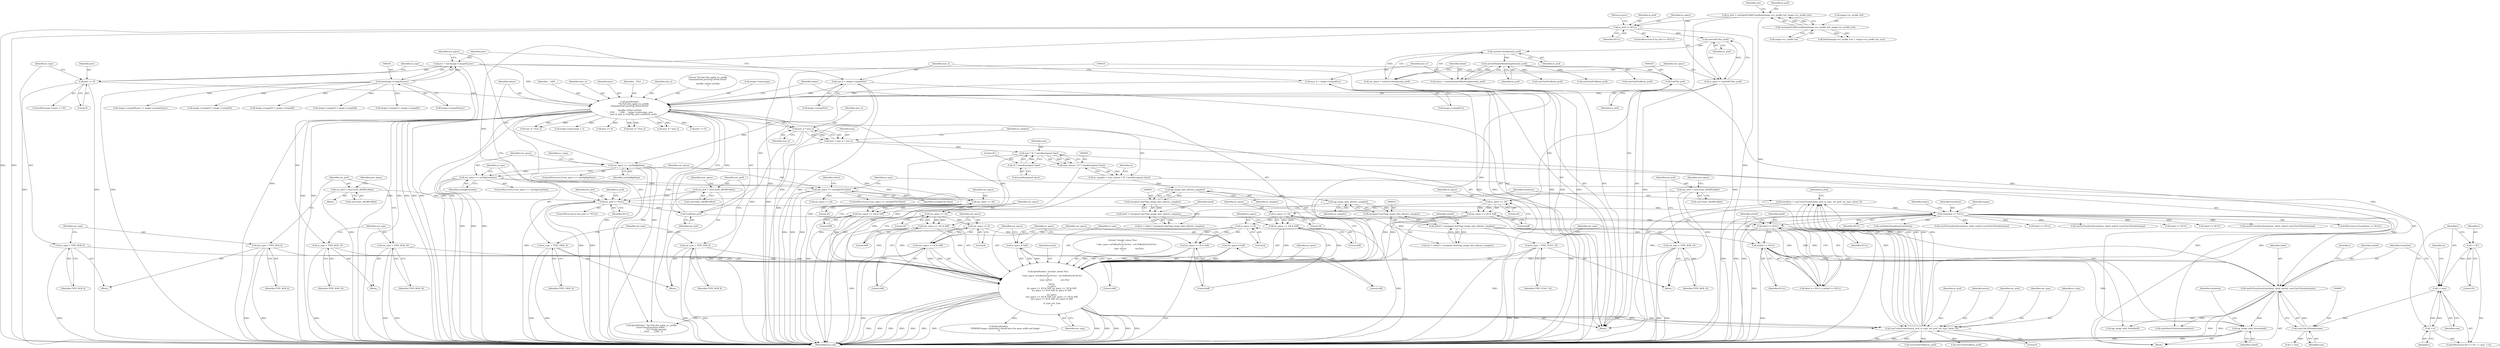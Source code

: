 digraph "0_openjpeg_2e5ab1d9987831c981ff05862e8ccf1381ed58ea@API" {
"1000769" [label="(Call,opj_image_data_free(outbuf))"];
"1000692" [label="(Call,cmsDoTransform(transform, inbuf, outbuf, (cmsUInt32Number)max))"];
"1000492" [label="(Call,transform == NULL)"];
"1000478" [label="(Call,transform = cmsCreateTransform(in_prof, in_type, out_prof, out_type, intent, 0))"];
"1000480" [label="(Call,cmsCreateTransform(in_prof, in_type, out_prof, out_type, intent, 0))"];
"1000428" [label="(Call,(void*)in_prof)"];
"1000178" [label="(Call,cmsGetHeaderRenderingIntent(in_prof))"];
"1000174" [label="(Call,cmsGetColorSpace(in_prof))"];
"1000170" [label="(Call,cmsGetPCS(in_prof))"];
"1000163" [label="(Call,in_prof == NULL)"];
"1000136" [label="(Call,in_prof = cmsOpenProfileFromMem(image->icc_profile_buf, image->icc_profile_len))"];
"1000138" [label="(Call,cmsOpenProfileFromMem(image->icc_profile_buf, image->icc_profile_len))"];
"1000434" [label="(Call,fprintf(stderr, \"\trender_intent (%u)\n\t\"\n            \"color_space: in(%#x)(%c%c%c%c)   out:(%#x)(%c%c%c%c)\n\t\"\n            \"       type: in(%u)              out:(%u)\n\",\n            intent,\n            in_space,\n            (in_space >> 24) & 0xff, (in_space >> 16) & 0xff,\n            (in_space >> 8) & 0xff, in_space & 0xff,\n\n            out_space,\n            (out_space >> 24) & 0xff, (out_space >> 16) & 0xff,\n            (out_space >> 8) & 0xff, out_space & 0xff,\n\n            in_type, out_type\n           ))"];
"1000417" [label="(Call,fprintf(stderr,\n            \"%s:%d:color_apply_icc_profile\n\tchannels(%d) prec(%d) w(%d) h(%d)\"\n            \"\n\tprofile: in(%p) out(%p)\n\", __FILE__, __LINE__, image->numcomps, prec,\n            max_w, max_h, (void*)in_prof, (void*)out_prof))"];
"1000198" [label="(Call,prec = (int)image->comps[0].prec)"];
"1000200" [label="(Call,(int)image->comps[0].prec)"];
"1000320" [label="(Call,prec <= 8)"];
"1000180" [label="(Call,max_w = image->comps[0].w)"];
"1000189" [label="(Call,max_h = image->comps[0].h)"];
"1000431" [label="(Call,(void*)out_prof)"];
"1000410" [label="(Call,out_prof == NULL)"];
"1000338" [label="(Call,out_prof = cmsCreate_sRGBProfile())"];
"1000374" [label="(Call,out_prof = cmsCreate_sRGBProfile())"];
"1000356" [label="(Call,out_prof = cmsCreate_sRGBProfile())"];
"1000176" [label="(Call,intent = cmsGetHeaderRenderingIntent(in_prof))"];
"1000454" [label="(Call,in_space & 0xff)"];
"1000450" [label="(Call,in_space >> 8)"];
"1000445" [label="(Call,in_space >> 16)"];
"1000440" [label="(Call,in_space >> 24)"];
"1000168" [label="(Call,in_space = cmsGetPCS(in_prof))"];
"1000439" [label="(Call,(in_space >> 24) & 0xff)"];
"1000444" [label="(Call,(in_space >> 16) & 0xff)"];
"1000449" [label="(Call,(in_space >> 8) & 0xff)"];
"1000473" [label="(Call,out_space & 0xff)"];
"1000469" [label="(Call,out_space >> 8)"];
"1000464" [label="(Call,out_space >> 16)"];
"1000459" [label="(Call,out_space >> 24)"];
"1000364" [label="(Call,out_space == cmsSigYCbCrData)"];
"1000346" [label="(Call,out_space == cmsSigGrayData)"];
"1000210" [label="(Call,out_space == cmsSigRgbData)"];
"1000172" [label="(Call,out_space = cmsGetColorSpace(in_prof))"];
"1000458" [label="(Call,(out_space >> 24) & 0xff)"];
"1000463" [label="(Call,(out_space >> 16) & 0xff)"];
"1000468" [label="(Call,(out_space >> 8) & 0xff)"];
"1000368" [label="(Call,in_type = TYPE_YCbCr_16)"];
"1000332" [label="(Call,in_type = TYPE_RGB_16)"];
"1000350" [label="(Call,in_type = TYPE_GRAY_8)"];
"1000324" [label="(Call,in_type = TYPE_RGB_8)"];
"1000335" [label="(Call,out_type = TYPE_RGB_16)"];
"1000327" [label="(Call,out_type = TYPE_RGB_8)"];
"1000353" [label="(Call,out_type = TYPE_RGB_8)"];
"1000371" [label="(Call,out_type = TYPE_RGB_16)"];
"1000620" [label="(Call,inbuf == NULL)"];
"1000604" [label="(Call,inbuf = (unsigned char*)opj_image_data_alloc(nr_samples))"];
"1000606" [label="(Call,(unsigned char*)opj_image_data_alloc(nr_samples))"];
"1000608" [label="(Call,opj_image_data_alloc(nr_samples))"];
"1000592" [label="(Call,nr_samples = (size_t)(max * 3U * sizeof(unsigned char)))"];
"1000594" [label="(Call,(size_t)(max * 3U * sizeof(unsigned char)))"];
"1000596" [label="(Call,max * 3U * sizeof(unsigned char))"];
"1000587" [label="(Call,max = max_w * max_h)"];
"1000589" [label="(Call,max_w * max_h)"];
"1000598" [label="(Call,3U * sizeof(unsigned char))"];
"1000612" [label="(Call,outbuf = (unsigned char*)opj_image_data_alloc(nr_samples))"];
"1000614" [label="(Call,(unsigned char*)opj_image_data_alloc(nr_samples))"];
"1000616" [label="(Call,opj_image_data_alloc(nr_samples))"];
"1000623" [label="(Call,outbuf == NULL)"];
"1000696" [label="(Call,(cmsUInt32Number)max)"];
"1000659" [label="(Call,i < max)"];
"1000662" [label="(Call,++i)"];
"1000656" [label="(Call,i = 0U)"];
"1000457" [label="(Identifier,out_space)"];
"1000661" [label="(Identifier,max)"];
"1000142" [label="(Call,image->icc_profile_len)"];
"1000592" [label="(Call,nr_samples = (size_t)(max * 3U * sizeof(unsigned char)))"];
"1000600" [label="(Call,sizeof(unsigned char))"];
"1000333" [label="(Identifier,in_type)"];
"1000730" [label="(Call,i < max)"];
"1000609" [label="(Identifier,nr_samples)"];
"1000316" [label="(Call,cmsCloseProfile(in_prof))"];
"1000217" [label="(Identifier,nr_comp)"];
"1000351" [label="(Identifier,in_type)"];
"1000440" [label="(Call,in_space >> 24)"];
"1000369" [label="(Identifier,in_type)"];
"1000668" [label="(Identifier,in)"];
"1000465" [label="(Identifier,out_space)"];
"1000169" [label="(Identifier,in_space)"];
"1000373" [label="(Identifier,TYPE_RGB_16)"];
"1000320" [label="(Call,prec <= 8)"];
"1000767" [label="(Call,opj_image_data_free(inbuf))"];
"1000345" [label="(ControlStructure,if (out_space == cmsSigGrayData))"];
"1000328" [label="(Identifier,out_type)"];
"1000605" [label="(Identifier,inbuf)"];
"1000593" [label="(Identifier,nr_samples)"];
"1000422" [label="(Call,image->numcomps)"];
"1000461" [label="(Literal,24)"];
"1000346" [label="(Call,out_space == cmsSigGrayData)"];
"1001322" [label="(Call,inbuf == NULL)"];
"1000656" [label="(Call,i = 0U)"];
"1000779" [label="(Call,max_w * max_h)"];
"1000509" [label="(Identifier,image)"];
"1000463" [label="(Call,(out_space >> 16) & 0xff)"];
"1000625" [label="(Identifier,NULL)"];
"1000497" [label="(Identifier,stderr)"];
"1000354" [label="(Identifier,out_type)"];
"1000357" [label="(Identifier,out_prof)"];
"1000663" [label="(Identifier,i)"];
"1000770" [label="(Identifier,outbuf)"];
"1001547" [label="(Identifier,transform)"];
"1000374" [label="(Call,out_prof = cmsCreate_sRGBProfile())"];
"1000410" [label="(Call,out_prof == NULL)"];
"1000276" [label="(Call,image->comps[0].prec != image->comps[i].prec)"];
"1000177" [label="(Identifier,intent)"];
"1000334" [label="(Identifier,TYPE_RGB_16)"];
"1000425" [label="(Identifier,prec)"];
"1000602" [label="(Call,in = inbuf = (unsigned char*)opj_image_data_alloc(nr_samples))"];
"1000478" [label="(Call,transform = cmsCreateTransform(in_prof, in_type, out_prof, out_type, intent, 0))"];
"1000363" [label="(ControlStructure,if (out_space == cmsSigYCbCrData))"];
"1000614" [label="(Call,(unsigned char*)opj_image_data_alloc(nr_samples))"];
"1001560" [label="(MethodReturn,void)"];
"1000329" [label="(Identifier,TYPE_RGB_8)"];
"1000621" [label="(Identifier,inbuf)"];
"1001108" [label="(Call,image->comps[2] = image->comps[0])"];
"1000420" [label="(Identifier,__FILE__)"];
"1000482" [label="(Identifier,in_type)"];
"1000350" [label="(Call,in_type = TYPE_GRAY_8)"];
"1000375" [label="(Identifier,out_prof)"];
"1000613" [label="(Identifier,outbuf)"];
"1000481" [label="(Identifier,in_prof)"];
"1000191" [label="(Call,image->comps[0].h)"];
"1000147" [label="(Identifier,icm)"];
"1000167" [label="(Return,return;)"];
"1000660" [label="(Identifier,i)"];
"1000172" [label="(Call,out_space = cmsGetColorSpace(in_prof))"];
"1000488" [label="(Identifier,in_prof)"];
"1000458" [label="(Call,(out_space >> 24) & 0xff)"];
"1000464" [label="(Call,out_space >> 16)"];
"1000368" [label="(Call,in_type = TYPE_YCbCr_16)"];
"1000371" [label="(Call,out_type = TYPE_RGB_16)"];
"1000447" [label="(Literal,16)"];
"1000336" [label="(Identifier,out_type)"];
"1000579" [label="(Call,prec <= 8)"];
"1000963" [label="(Call,fprintf(stderr,\n                    \"[ERROR] Image components should have the same width and height\n\"))"];
"1000190" [label="(Identifier,max_h)"];
"1000467" [label="(Literal,0xff)"];
"1000624" [label="(Identifier,outbuf)"];
"1000810" [label="(Call,inbuf == NULL)"];
"1000589" [label="(Call,max_w * max_h)"];
"1000321" [label="(Identifier,prec)"];
"1000451" [label="(Identifier,in_space)"];
"1000176" [label="(Call,intent = cmsGetHeaderRenderingIntent(in_prof))"];
"1000182" [label="(Call,image->comps[0].w)"];
"1001456" [label="(Call,cmsDoTransform(transform, inbuf, outbuf, (cmsUInt32Number)max))"];
"1000617" [label="(Identifier,nr_samples)"];
"1000441" [label="(Identifier,in_space)"];
"1000466" [label="(Literal,16)"];
"1000496" [label="(Call,fprintf(stderr, \"%s:%d:color_apply_icc_profile\n\tcmsCreateTransform failed. \"\n                \"ICC Profile ignored.\n\", __FILE__, __LINE__))"];
"1000657" [label="(Identifier,i)"];
"1000599" [label="(Literal,3U)"];
"1000367" [label="(Block,)"];
"1000342" [label="(Identifier,new_space)"];
"1000491" [label="(ControlStructure,if (transform == NULL))"];
"1000211" [label="(Identifier,out_space)"];
"1000139" [label="(Call,image->icc_profile_buf)"];
"1000113" [label="(Block,)"];
"1000612" [label="(Call,outbuf = (unsigned char*)opj_image_data_alloc(nr_samples))"];
"1000171" [label="(Identifier,in_prof)"];
"1001383" [label="(Call,image->comps[1] = image->comps[0])"];
"1000477" [label="(Identifier,out_type)"];
"1000493" [label="(Identifier,transform)"];
"1000433" [label="(Identifier,out_prof)"];
"1000323" [label="(Block,)"];
"1000366" [label="(Identifier,cmsSigYCbCrData)"];
"1000622" [label="(Identifier,NULL)"];
"1000476" [label="(Identifier,in_type)"];
"1000353" [label="(Call,out_type = TYPE_RGB_8)"];
"1000162" [label="(ControlStructure,if (in_prof == NULL))"];
"1000437" [label="(Identifier,intent)"];
"1000200" [label="(Call,(int)image->comps[0].prec)"];
"1000655" [label="(ControlStructure,for (i = 0U; i < max; ++i))"];
"1000658" [label="(Literal,0U)"];
"1000444" [label="(Call,(in_space >> 16) & 0xff)"];
"1000590" [label="(Identifier,max_w)"];
"1000383" [label="(Identifier,stderr)"];
"1000348" [label="(Identifier,cmsSigGrayData)"];
"1000358" [label="(Call,cmsCreate_sRGBProfile())"];
"1001394" [label="(Call,image->comps[2] = image->comps[0])"];
"1000337" [label="(Identifier,TYPE_RGB_16)"];
"1000494" [label="(Identifier,NULL)"];
"1000462" [label="(Literal,0xff)"];
"1000700" [label="(Identifier,r)"];
"1000326" [label="(Identifier,TYPE_RGB_8)"];
"1000164" [label="(Identifier,in_prof)"];
"1000352" [label="(Identifier,TYPE_GRAY_8)"];
"1000619" [label="(Call,inbuf == NULL || outbuf == NULL)"];
"1000165" [label="(Identifier,NULL)"];
"1000696" [label="(Call,(cmsUInt32Number)max)"];
"1000597" [label="(Identifier,max)"];
"1000199" [label="(Identifier,prec)"];
"1000606" [label="(Call,(unsigned char*)opj_image_data_alloc(nr_samples))"];
"1000370" [label="(Identifier,TYPE_YCbCr_16)"];
"1000456" [label="(Literal,0xff)"];
"1000431" [label="(Call,(void*)out_prof)"];
"1000983" [label="(Call,max_w * max_h)"];
"1000692" [label="(Call,cmsDoTransform(transform, inbuf, outbuf, (cmsUInt32Number)max))"];
"1000695" [label="(Identifier,outbuf)"];
"1000376" [label="(Call,cmsCreate_sRGBProfile())"];
"1000474" [label="(Identifier,out_space)"];
"1000662" [label="(Call,++i)"];
"1000417" [label="(Call,fprintf(stderr,\n            \"%s:%d:color_apply_icc_profile\n\tchannels(%d) prec(%d) w(%d) h(%d)\"\n            \"\n\tprofile: in(%p) out(%p)\n\", __FILE__, __LINE__, image->numcomps, prec,\n            max_w, max_h, (void*)in_prof, (void*)out_prof))"];
"1000430" [label="(Identifier,in_prof)"];
"1000694" [label="(Identifier,inbuf)"];
"1000415" [label="(Identifier,in_prof)"];
"1000659" [label="(Call,i < max)"];
"1000339" [label="(Identifier,out_prof)"];
"1000168" [label="(Call,in_space = cmsGetPCS(in_prof))"];
"1000693" [label="(Identifier,transform)"];
"1000479" [label="(Identifier,transform)"];
"1000372" [label="(Identifier,out_type)"];
"1000616" [label="(Call,opj_image_data_alloc(nr_samples))"];
"1000414" [label="(Call,cmsCloseProfile(in_prof))"];
"1000443" [label="(Literal,0xff)"];
"1000966" [label="(Call,cmsDeleteTransform(transform))"];
"1000486" [label="(Literal,0)"];
"1000446" [label="(Identifier,in_space)"];
"1000325" [label="(Identifier,in_type)"];
"1000485" [label="(Identifier,intent)"];
"1000610" [label="(Call,out = outbuf = (unsigned char*)opj_image_data_alloc(nr_samples))"];
"1000327" [label="(Call,out_type = TYPE_RGB_8)"];
"1000322" [label="(Literal,8)"];
"1000604" [label="(Call,inbuf = (unsigned char*)opj_image_data_alloc(nr_samples))"];
"1000170" [label="(Call,cmsGetPCS(in_prof))"];
"1001546" [label="(Call,cmsDeleteTransform(transform))"];
"1000389" [label="(Call,out_space >> 24)"];
"1000427" [label="(Identifier,max_h)"];
"1000471" [label="(Literal,8)"];
"1000209" [label="(ControlStructure,if (out_space == cmsSigRgbData))"];
"1001170" [label="(Call,cmsDoTransform(transform, inbuf, outbuf, (cmsUInt32Number)max))"];
"1000454" [label="(Call,in_space & 0xff)"];
"1000411" [label="(Identifier,out_prof)"];
"1000180" [label="(Call,max_w = image->comps[0].w)"];
"1000620" [label="(Call,inbuf == NULL)"];
"1000181" [label="(Identifier,max_w)"];
"1000335" [label="(Call,out_type = TYPE_RGB_16)"];
"1000439" [label="(Call,(in_space >> 24) & 0xff)"];
"1000449" [label="(Call,(in_space >> 8) & 0xff)"];
"1000470" [label="(Identifier,out_space)"];
"1000137" [label="(Identifier,in_prof)"];
"1000436" [label="(Literal,\"\trender_intent (%u)\n\t\"\n            \"color_space: in(%#x)(%c%c%c%c)   out:(%#x)(%c%c%c%c)\n\t\"\n            \"       type: in(%u)              out:(%u)\n\")"];
"1000356" [label="(Call,out_prof = cmsCreate_sRGBProfile())"];
"1000173" [label="(Identifier,out_space)"];
"1000412" [label="(Identifier,NULL)"];
"1000455" [label="(Identifier,in_space)"];
"1000507" [label="(Call,image->numcomps > 2)"];
"1000319" [label="(ControlStructure,if (prec <= 8))"];
"1000198" [label="(Call,prec = (int)image->comps[0].prec)"];
"1000445" [label="(Call,in_space >> 16)"];
"1000338" [label="(Call,out_prof = cmsCreate_sRGBProfile())"];
"1000623" [label="(Call,outbuf == NULL)"];
"1000349" [label="(Block,)"];
"1000347" [label="(Identifier,out_space)"];
"1000468" [label="(Call,(out_space >> 8) & 0xff)"];
"1000469" [label="(Call,out_space >> 8)"];
"1000210" [label="(Call,out_space == cmsSigRgbData)"];
"1001036" [label="(Call,inbuf == NULL)"];
"1000421" [label="(Identifier,__LINE__)"];
"1000331" [label="(Block,)"];
"1000972" [label="(Call,prec <= 8)"];
"1000769" [label="(Call,opj_image_data_free(outbuf))"];
"1000434" [label="(Call,fprintf(stderr, \"\trender_intent (%u)\n\t\"\n            \"color_space: in(%#x)(%c%c%c%c)   out:(%#x)(%c%c%c%c)\n\t\"\n            \"       type: in(%u)              out:(%u)\n\",\n            intent,\n            in_space,\n            (in_space >> 24) & 0xff, (in_space >> 16) & 0xff,\n            (in_space >> 8) & 0xff, in_space & 0xff,\n\n            out_space,\n            (out_space >> 24) & 0xff, (out_space >> 16) & 0xff,\n            (out_space >> 8) & 0xff, out_space & 0xff,\n\n            in_type, out_type\n           ))"];
"1000598" [label="(Call,3U * sizeof(unsigned char))"];
"1000459" [label="(Call,out_space >> 24)"];
"1000189" [label="(Call,max_h = image->comps[0].h)"];
"1000448" [label="(Literal,0xff)"];
"1000138" [label="(Call,cmsOpenProfileFromMem(image->icc_profile_buf, image->icc_profile_len))"];
"1000438" [label="(Identifier,in_space)"];
"1000587" [label="(Call,max = max_w * max_h)"];
"1000698" [label="(Identifier,max)"];
"1000450" [label="(Call,in_space >> 8)"];
"1000175" [label="(Identifier,in_prof)"];
"1000340" [label="(Call,cmsCreate_sRGBProfile())"];
"1000163" [label="(Call,in_prof == NULL)"];
"1000603" [label="(Identifier,in)"];
"1000489" [label="(Call,cmsCloseProfile(out_prof))"];
"1000365" [label="(Identifier,out_space)"];
"1000426" [label="(Identifier,max_w)"];
"1000179" [label="(Identifier,in_prof)"];
"1000475" [label="(Literal,0xff)"];
"1001097" [label="(Call,image->comps[1] = image->comps[0])"];
"1000409" [label="(ControlStructure,if (out_prof == NULL))"];
"1000364" [label="(Call,out_space == cmsSigYCbCrData)"];
"1000174" [label="(Call,cmsGetColorSpace(in_prof))"];
"1000588" [label="(Identifier,max)"];
"1000483" [label="(Identifier,out_prof)"];
"1000360" [label="(Identifier,new_space)"];
"1000472" [label="(Literal,0xff)"];
"1000453" [label="(Literal,0xff)"];
"1000419" [label="(Literal,\"%s:%d:color_apply_icc_profile\n\tchannels(%d) prec(%d) w(%d) h(%d)\"\n            \"\n\tprofile: in(%p) out(%p)\n\")"];
"1000202" [label="(Call,image->comps[0].prec)"];
"1000355" [label="(Identifier,TYPE_RGB_8)"];
"1000406" [label="(Call,cmsCloseProfile(in_prof))"];
"1000178" [label="(Call,cmsGetHeaderRenderingIntent(in_prof))"];
"1000452" [label="(Literal,8)"];
"1000213" [label="(Block,)"];
"1000378" [label="(Identifier,new_space)"];
"1000882" [label="(Call,cmsDoTransform(transform, inbuf, outbuf, (cmsUInt32Number)max))"];
"1000324" [label="(Call,in_type = TYPE_RGB_8)"];
"1000151" [label="(Call,fwrite(image->icc_profile_buf, 1, image->icc_profile_len, icm))"];
"1000435" [label="(Identifier,stderr)"];
"1000473" [label="(Call,out_space & 0xff)"];
"1000594" [label="(Call,(size_t)(max * 3U * sizeof(unsigned char)))"];
"1000442" [label="(Literal,24)"];
"1000591" [label="(Identifier,max_h)"];
"1000596" [label="(Call,max * 3U * sizeof(unsigned char))"];
"1000608" [label="(Call,opj_image_data_alloc(nr_samples))"];
"1000428" [label="(Call,(void*)in_prof)"];
"1000212" [label="(Identifier,cmsSigRgbData)"];
"1000487" [label="(Call,cmsCloseProfile(in_prof))"];
"1000460" [label="(Identifier,out_space)"];
"1000332" [label="(Call,in_type = TYPE_RGB_16)"];
"1000492" [label="(Call,transform == NULL)"];
"1000480" [label="(Call,cmsCreateTransform(in_prof, in_type, out_prof, out_type, intent, 0))"];
"1000484" [label="(Identifier,out_type)"];
"1000136" [label="(Call,in_prof = cmsOpenProfileFromMem(image->icc_profile_buf, image->icc_profile_len))"];
"1001269" [label="(Call,max_w * max_h)"];
"1000418" [label="(Identifier,stderr)"];
"1000582" [label="(Block,)"];
"1000769" -> "1000582"  [label="AST: "];
"1000769" -> "1000770"  [label="CFG: "];
"1000770" -> "1000769"  [label="AST: "];
"1001547" -> "1000769"  [label="CFG: "];
"1000769" -> "1001560"  [label="DDG: "];
"1000769" -> "1001560"  [label="DDG: "];
"1000692" -> "1000769"  [label="DDG: "];
"1000612" -> "1000769"  [label="DDG: "];
"1000623" -> "1000769"  [label="DDG: "];
"1000692" -> "1000582"  [label="AST: "];
"1000692" -> "1000696"  [label="CFG: "];
"1000693" -> "1000692"  [label="AST: "];
"1000694" -> "1000692"  [label="AST: "];
"1000695" -> "1000692"  [label="AST: "];
"1000696" -> "1000692"  [label="AST: "];
"1000700" -> "1000692"  [label="CFG: "];
"1000692" -> "1001560"  [label="DDG: "];
"1000692" -> "1001560"  [label="DDG: "];
"1000492" -> "1000692"  [label="DDG: "];
"1000620" -> "1000692"  [label="DDG: "];
"1000612" -> "1000692"  [label="DDG: "];
"1000623" -> "1000692"  [label="DDG: "];
"1000696" -> "1000692"  [label="DDG: "];
"1000692" -> "1000767"  [label="DDG: "];
"1000692" -> "1001546"  [label="DDG: "];
"1000492" -> "1000491"  [label="AST: "];
"1000492" -> "1000494"  [label="CFG: "];
"1000493" -> "1000492"  [label="AST: "];
"1000494" -> "1000492"  [label="AST: "];
"1000497" -> "1000492"  [label="CFG: "];
"1000509" -> "1000492"  [label="CFG: "];
"1000492" -> "1001560"  [label="DDG: "];
"1000492" -> "1001560"  [label="DDG: "];
"1000492" -> "1001560"  [label="DDG: "];
"1000478" -> "1000492"  [label="DDG: "];
"1000410" -> "1000492"  [label="DDG: "];
"1000492" -> "1000620"  [label="DDG: "];
"1000492" -> "1000810"  [label="DDG: "];
"1000492" -> "1000882"  [label="DDG: "];
"1000492" -> "1000966"  [label="DDG: "];
"1000492" -> "1001036"  [label="DDG: "];
"1000492" -> "1001170"  [label="DDG: "];
"1000492" -> "1001322"  [label="DDG: "];
"1000492" -> "1001456"  [label="DDG: "];
"1000492" -> "1001546"  [label="DDG: "];
"1000478" -> "1000113"  [label="AST: "];
"1000478" -> "1000480"  [label="CFG: "];
"1000479" -> "1000478"  [label="AST: "];
"1000480" -> "1000478"  [label="AST: "];
"1000488" -> "1000478"  [label="CFG: "];
"1000478" -> "1001560"  [label="DDG: "];
"1000480" -> "1000478"  [label="DDG: "];
"1000480" -> "1000478"  [label="DDG: "];
"1000480" -> "1000478"  [label="DDG: "];
"1000480" -> "1000478"  [label="DDG: "];
"1000480" -> "1000478"  [label="DDG: "];
"1000480" -> "1000478"  [label="DDG: "];
"1000480" -> "1000486"  [label="CFG: "];
"1000481" -> "1000480"  [label="AST: "];
"1000482" -> "1000480"  [label="AST: "];
"1000483" -> "1000480"  [label="AST: "];
"1000484" -> "1000480"  [label="AST: "];
"1000485" -> "1000480"  [label="AST: "];
"1000486" -> "1000480"  [label="AST: "];
"1000480" -> "1001560"  [label="DDG: "];
"1000480" -> "1001560"  [label="DDG: "];
"1000480" -> "1001560"  [label="DDG: "];
"1000428" -> "1000480"  [label="DDG: "];
"1000434" -> "1000480"  [label="DDG: "];
"1000434" -> "1000480"  [label="DDG: "];
"1000434" -> "1000480"  [label="DDG: "];
"1000431" -> "1000480"  [label="DDG: "];
"1000480" -> "1000487"  [label="DDG: "];
"1000480" -> "1000489"  [label="DDG: "];
"1000428" -> "1000417"  [label="AST: "];
"1000428" -> "1000430"  [label="CFG: "];
"1000429" -> "1000428"  [label="AST: "];
"1000430" -> "1000428"  [label="AST: "];
"1000432" -> "1000428"  [label="CFG: "];
"1000428" -> "1000417"  [label="DDG: "];
"1000178" -> "1000428"  [label="DDG: "];
"1000178" -> "1000176"  [label="AST: "];
"1000178" -> "1000179"  [label="CFG: "];
"1000179" -> "1000178"  [label="AST: "];
"1000176" -> "1000178"  [label="CFG: "];
"1000178" -> "1000176"  [label="DDG: "];
"1000174" -> "1000178"  [label="DDG: "];
"1000178" -> "1000316"  [label="DDG: "];
"1000178" -> "1000406"  [label="DDG: "];
"1000178" -> "1000414"  [label="DDG: "];
"1000174" -> "1000172"  [label="AST: "];
"1000174" -> "1000175"  [label="CFG: "];
"1000175" -> "1000174"  [label="AST: "];
"1000172" -> "1000174"  [label="CFG: "];
"1000174" -> "1000172"  [label="DDG: "];
"1000170" -> "1000174"  [label="DDG: "];
"1000170" -> "1000168"  [label="AST: "];
"1000170" -> "1000171"  [label="CFG: "];
"1000171" -> "1000170"  [label="AST: "];
"1000168" -> "1000170"  [label="CFG: "];
"1000170" -> "1000168"  [label="DDG: "];
"1000163" -> "1000170"  [label="DDG: "];
"1000163" -> "1000162"  [label="AST: "];
"1000163" -> "1000165"  [label="CFG: "];
"1000164" -> "1000163"  [label="AST: "];
"1000165" -> "1000163"  [label="AST: "];
"1000167" -> "1000163"  [label="CFG: "];
"1000169" -> "1000163"  [label="CFG: "];
"1000163" -> "1001560"  [label="DDG: "];
"1000163" -> "1001560"  [label="DDG: "];
"1000163" -> "1001560"  [label="DDG: "];
"1000136" -> "1000163"  [label="DDG: "];
"1000163" -> "1000410"  [label="DDG: "];
"1000136" -> "1000113"  [label="AST: "];
"1000136" -> "1000138"  [label="CFG: "];
"1000137" -> "1000136"  [label="AST: "];
"1000138" -> "1000136"  [label="AST: "];
"1000147" -> "1000136"  [label="CFG: "];
"1000136" -> "1001560"  [label="DDG: "];
"1000138" -> "1000136"  [label="DDG: "];
"1000138" -> "1000136"  [label="DDG: "];
"1000138" -> "1000142"  [label="CFG: "];
"1000139" -> "1000138"  [label="AST: "];
"1000142" -> "1000138"  [label="AST: "];
"1000138" -> "1000151"  [label="DDG: "];
"1000138" -> "1000151"  [label="DDG: "];
"1000434" -> "1000113"  [label="AST: "];
"1000434" -> "1000477"  [label="CFG: "];
"1000435" -> "1000434"  [label="AST: "];
"1000436" -> "1000434"  [label="AST: "];
"1000437" -> "1000434"  [label="AST: "];
"1000438" -> "1000434"  [label="AST: "];
"1000439" -> "1000434"  [label="AST: "];
"1000444" -> "1000434"  [label="AST: "];
"1000449" -> "1000434"  [label="AST: "];
"1000454" -> "1000434"  [label="AST: "];
"1000457" -> "1000434"  [label="AST: "];
"1000458" -> "1000434"  [label="AST: "];
"1000463" -> "1000434"  [label="AST: "];
"1000468" -> "1000434"  [label="AST: "];
"1000473" -> "1000434"  [label="AST: "];
"1000476" -> "1000434"  [label="AST: "];
"1000477" -> "1000434"  [label="AST: "];
"1000479" -> "1000434"  [label="CFG: "];
"1000434" -> "1001560"  [label="DDG: "];
"1000434" -> "1001560"  [label="DDG: "];
"1000434" -> "1001560"  [label="DDG: "];
"1000434" -> "1001560"  [label="DDG: "];
"1000434" -> "1001560"  [label="DDG: "];
"1000434" -> "1001560"  [label="DDG: "];
"1000434" -> "1001560"  [label="DDG: "];
"1000434" -> "1001560"  [label="DDG: "];
"1000434" -> "1001560"  [label="DDG: "];
"1000434" -> "1001560"  [label="DDG: "];
"1000434" -> "1001560"  [label="DDG: "];
"1000434" -> "1001560"  [label="DDG: "];
"1000417" -> "1000434"  [label="DDG: "];
"1000176" -> "1000434"  [label="DDG: "];
"1000454" -> "1000434"  [label="DDG: "];
"1000454" -> "1000434"  [label="DDG: "];
"1000439" -> "1000434"  [label="DDG: "];
"1000439" -> "1000434"  [label="DDG: "];
"1000444" -> "1000434"  [label="DDG: "];
"1000444" -> "1000434"  [label="DDG: "];
"1000449" -> "1000434"  [label="DDG: "];
"1000449" -> "1000434"  [label="DDG: "];
"1000473" -> "1000434"  [label="DDG: "];
"1000473" -> "1000434"  [label="DDG: "];
"1000458" -> "1000434"  [label="DDG: "];
"1000458" -> "1000434"  [label="DDG: "];
"1000463" -> "1000434"  [label="DDG: "];
"1000463" -> "1000434"  [label="DDG: "];
"1000468" -> "1000434"  [label="DDG: "];
"1000468" -> "1000434"  [label="DDG: "];
"1000368" -> "1000434"  [label="DDG: "];
"1000332" -> "1000434"  [label="DDG: "];
"1000350" -> "1000434"  [label="DDG: "];
"1000324" -> "1000434"  [label="DDG: "];
"1000335" -> "1000434"  [label="DDG: "];
"1000327" -> "1000434"  [label="DDG: "];
"1000353" -> "1000434"  [label="DDG: "];
"1000371" -> "1000434"  [label="DDG: "];
"1000434" -> "1000496"  [label="DDG: "];
"1000434" -> "1000963"  [label="DDG: "];
"1000417" -> "1000113"  [label="AST: "];
"1000417" -> "1000431"  [label="CFG: "];
"1000418" -> "1000417"  [label="AST: "];
"1000419" -> "1000417"  [label="AST: "];
"1000420" -> "1000417"  [label="AST: "];
"1000421" -> "1000417"  [label="AST: "];
"1000422" -> "1000417"  [label="AST: "];
"1000425" -> "1000417"  [label="AST: "];
"1000426" -> "1000417"  [label="AST: "];
"1000427" -> "1000417"  [label="AST: "];
"1000431" -> "1000417"  [label="AST: "];
"1000435" -> "1000417"  [label="CFG: "];
"1000417" -> "1001560"  [label="DDG: "];
"1000417" -> "1001560"  [label="DDG: "];
"1000417" -> "1001560"  [label="DDG: "];
"1000417" -> "1001560"  [label="DDG: "];
"1000417" -> "1001560"  [label="DDG: "];
"1000417" -> "1001560"  [label="DDG: "];
"1000417" -> "1001560"  [label="DDG: "];
"1000417" -> "1001560"  [label="DDG: "];
"1000417" -> "1001560"  [label="DDG: "];
"1000198" -> "1000417"  [label="DDG: "];
"1000320" -> "1000417"  [label="DDG: "];
"1000180" -> "1000417"  [label="DDG: "];
"1000189" -> "1000417"  [label="DDG: "];
"1000431" -> "1000417"  [label="DDG: "];
"1000417" -> "1000496"  [label="DDG: "];
"1000417" -> "1000496"  [label="DDG: "];
"1000417" -> "1000507"  [label="DDG: "];
"1000417" -> "1000579"  [label="DDG: "];
"1000417" -> "1000589"  [label="DDG: "];
"1000417" -> "1000589"  [label="DDG: "];
"1000417" -> "1000779"  [label="DDG: "];
"1000417" -> "1000779"  [label="DDG: "];
"1000417" -> "1000972"  [label="DDG: "];
"1000417" -> "1000983"  [label="DDG: "];
"1000417" -> "1000983"  [label="DDG: "];
"1000417" -> "1001269"  [label="DDG: "];
"1000417" -> "1001269"  [label="DDG: "];
"1000198" -> "1000113"  [label="AST: "];
"1000198" -> "1000200"  [label="CFG: "];
"1000199" -> "1000198"  [label="AST: "];
"1000200" -> "1000198"  [label="AST: "];
"1000211" -> "1000198"  [label="CFG: "];
"1000198" -> "1001560"  [label="DDG: "];
"1000198" -> "1001560"  [label="DDG: "];
"1000200" -> "1000198"  [label="DDG: "];
"1000198" -> "1000320"  [label="DDG: "];
"1000200" -> "1000202"  [label="CFG: "];
"1000201" -> "1000200"  [label="AST: "];
"1000202" -> "1000200"  [label="AST: "];
"1000200" -> "1001560"  [label="DDG: "];
"1000200" -> "1000276"  [label="DDG: "];
"1000200" -> "1001097"  [label="DDG: "];
"1000200" -> "1001108"  [label="DDG: "];
"1000200" -> "1001383"  [label="DDG: "];
"1000200" -> "1001394"  [label="DDG: "];
"1000320" -> "1000319"  [label="AST: "];
"1000320" -> "1000322"  [label="CFG: "];
"1000321" -> "1000320"  [label="AST: "];
"1000322" -> "1000320"  [label="AST: "];
"1000325" -> "1000320"  [label="CFG: "];
"1000333" -> "1000320"  [label="CFG: "];
"1000320" -> "1001560"  [label="DDG: "];
"1000320" -> "1001560"  [label="DDG: "];
"1000180" -> "1000113"  [label="AST: "];
"1000180" -> "1000182"  [label="CFG: "];
"1000181" -> "1000180"  [label="AST: "];
"1000182" -> "1000180"  [label="AST: "];
"1000190" -> "1000180"  [label="CFG: "];
"1000180" -> "1001560"  [label="DDG: "];
"1000180" -> "1001560"  [label="DDG: "];
"1000189" -> "1000113"  [label="AST: "];
"1000189" -> "1000191"  [label="CFG: "];
"1000190" -> "1000189"  [label="AST: "];
"1000191" -> "1000189"  [label="AST: "];
"1000199" -> "1000189"  [label="CFG: "];
"1000189" -> "1001560"  [label="DDG: "];
"1000189" -> "1001560"  [label="DDG: "];
"1000431" -> "1000433"  [label="CFG: "];
"1000432" -> "1000431"  [label="AST: "];
"1000433" -> "1000431"  [label="AST: "];
"1000410" -> "1000431"  [label="DDG: "];
"1000410" -> "1000409"  [label="AST: "];
"1000410" -> "1000412"  [label="CFG: "];
"1000411" -> "1000410"  [label="AST: "];
"1000412" -> "1000410"  [label="AST: "];
"1000415" -> "1000410"  [label="CFG: "];
"1000418" -> "1000410"  [label="CFG: "];
"1000410" -> "1001560"  [label="DDG: "];
"1000410" -> "1001560"  [label="DDG: "];
"1000410" -> "1001560"  [label="DDG: "];
"1000338" -> "1000410"  [label="DDG: "];
"1000374" -> "1000410"  [label="DDG: "];
"1000356" -> "1000410"  [label="DDG: "];
"1000338" -> "1000213"  [label="AST: "];
"1000338" -> "1000340"  [label="CFG: "];
"1000339" -> "1000338"  [label="AST: "];
"1000340" -> "1000338"  [label="AST: "];
"1000342" -> "1000338"  [label="CFG: "];
"1000338" -> "1001560"  [label="DDG: "];
"1000374" -> "1000367"  [label="AST: "];
"1000374" -> "1000376"  [label="CFG: "];
"1000375" -> "1000374"  [label="AST: "];
"1000376" -> "1000374"  [label="AST: "];
"1000378" -> "1000374"  [label="CFG: "];
"1000374" -> "1001560"  [label="DDG: "];
"1000356" -> "1000349"  [label="AST: "];
"1000356" -> "1000358"  [label="CFG: "];
"1000357" -> "1000356"  [label="AST: "];
"1000358" -> "1000356"  [label="AST: "];
"1000360" -> "1000356"  [label="CFG: "];
"1000356" -> "1001560"  [label="DDG: "];
"1000176" -> "1000113"  [label="AST: "];
"1000177" -> "1000176"  [label="AST: "];
"1000181" -> "1000176"  [label="CFG: "];
"1000176" -> "1001560"  [label="DDG: "];
"1000176" -> "1001560"  [label="DDG: "];
"1000454" -> "1000456"  [label="CFG: "];
"1000455" -> "1000454"  [label="AST: "];
"1000456" -> "1000454"  [label="AST: "];
"1000457" -> "1000454"  [label="CFG: "];
"1000450" -> "1000454"  [label="DDG: "];
"1000450" -> "1000449"  [label="AST: "];
"1000450" -> "1000452"  [label="CFG: "];
"1000451" -> "1000450"  [label="AST: "];
"1000452" -> "1000450"  [label="AST: "];
"1000453" -> "1000450"  [label="CFG: "];
"1000450" -> "1000449"  [label="DDG: "];
"1000450" -> "1000449"  [label="DDG: "];
"1000445" -> "1000450"  [label="DDG: "];
"1000445" -> "1000444"  [label="AST: "];
"1000445" -> "1000447"  [label="CFG: "];
"1000446" -> "1000445"  [label="AST: "];
"1000447" -> "1000445"  [label="AST: "];
"1000448" -> "1000445"  [label="CFG: "];
"1000445" -> "1000444"  [label="DDG: "];
"1000445" -> "1000444"  [label="DDG: "];
"1000440" -> "1000445"  [label="DDG: "];
"1000440" -> "1000439"  [label="AST: "];
"1000440" -> "1000442"  [label="CFG: "];
"1000441" -> "1000440"  [label="AST: "];
"1000442" -> "1000440"  [label="AST: "];
"1000443" -> "1000440"  [label="CFG: "];
"1000440" -> "1000439"  [label="DDG: "];
"1000440" -> "1000439"  [label="DDG: "];
"1000168" -> "1000440"  [label="DDG: "];
"1000168" -> "1000113"  [label="AST: "];
"1000169" -> "1000168"  [label="AST: "];
"1000173" -> "1000168"  [label="CFG: "];
"1000168" -> "1001560"  [label="DDG: "];
"1000168" -> "1001560"  [label="DDG: "];
"1000439" -> "1000443"  [label="CFG: "];
"1000443" -> "1000439"  [label="AST: "];
"1000446" -> "1000439"  [label="CFG: "];
"1000439" -> "1001560"  [label="DDG: "];
"1000444" -> "1000448"  [label="CFG: "];
"1000448" -> "1000444"  [label="AST: "];
"1000451" -> "1000444"  [label="CFG: "];
"1000444" -> "1001560"  [label="DDG: "];
"1000449" -> "1000453"  [label="CFG: "];
"1000453" -> "1000449"  [label="AST: "];
"1000455" -> "1000449"  [label="CFG: "];
"1000449" -> "1001560"  [label="DDG: "];
"1000473" -> "1000475"  [label="CFG: "];
"1000474" -> "1000473"  [label="AST: "];
"1000475" -> "1000473"  [label="AST: "];
"1000476" -> "1000473"  [label="CFG: "];
"1000469" -> "1000473"  [label="DDG: "];
"1000469" -> "1000468"  [label="AST: "];
"1000469" -> "1000471"  [label="CFG: "];
"1000470" -> "1000469"  [label="AST: "];
"1000471" -> "1000469"  [label="AST: "];
"1000472" -> "1000469"  [label="CFG: "];
"1000469" -> "1000468"  [label="DDG: "];
"1000469" -> "1000468"  [label="DDG: "];
"1000464" -> "1000469"  [label="DDG: "];
"1000464" -> "1000463"  [label="AST: "];
"1000464" -> "1000466"  [label="CFG: "];
"1000465" -> "1000464"  [label="AST: "];
"1000466" -> "1000464"  [label="AST: "];
"1000467" -> "1000464"  [label="CFG: "];
"1000464" -> "1000463"  [label="DDG: "];
"1000464" -> "1000463"  [label="DDG: "];
"1000459" -> "1000464"  [label="DDG: "];
"1000459" -> "1000458"  [label="AST: "];
"1000459" -> "1000461"  [label="CFG: "];
"1000460" -> "1000459"  [label="AST: "];
"1000461" -> "1000459"  [label="AST: "];
"1000462" -> "1000459"  [label="CFG: "];
"1000459" -> "1000458"  [label="DDG: "];
"1000459" -> "1000458"  [label="DDG: "];
"1000364" -> "1000459"  [label="DDG: "];
"1000346" -> "1000459"  [label="DDG: "];
"1000210" -> "1000459"  [label="DDG: "];
"1000364" -> "1000363"  [label="AST: "];
"1000364" -> "1000366"  [label="CFG: "];
"1000365" -> "1000364"  [label="AST: "];
"1000366" -> "1000364"  [label="AST: "];
"1000369" -> "1000364"  [label="CFG: "];
"1000383" -> "1000364"  [label="CFG: "];
"1000364" -> "1001560"  [label="DDG: "];
"1000364" -> "1001560"  [label="DDG: "];
"1000364" -> "1001560"  [label="DDG: "];
"1000346" -> "1000364"  [label="DDG: "];
"1000364" -> "1000389"  [label="DDG: "];
"1000346" -> "1000345"  [label="AST: "];
"1000346" -> "1000348"  [label="CFG: "];
"1000347" -> "1000346"  [label="AST: "];
"1000348" -> "1000346"  [label="AST: "];
"1000351" -> "1000346"  [label="CFG: "];
"1000365" -> "1000346"  [label="CFG: "];
"1000346" -> "1001560"  [label="DDG: "];
"1000346" -> "1001560"  [label="DDG: "];
"1000346" -> "1001560"  [label="DDG: "];
"1000210" -> "1000346"  [label="DDG: "];
"1000210" -> "1000209"  [label="AST: "];
"1000210" -> "1000212"  [label="CFG: "];
"1000211" -> "1000210"  [label="AST: "];
"1000212" -> "1000210"  [label="AST: "];
"1000217" -> "1000210"  [label="CFG: "];
"1000347" -> "1000210"  [label="CFG: "];
"1000210" -> "1001560"  [label="DDG: "];
"1000210" -> "1001560"  [label="DDG: "];
"1000210" -> "1001560"  [label="DDG: "];
"1000172" -> "1000210"  [label="DDG: "];
"1000172" -> "1000113"  [label="AST: "];
"1000173" -> "1000172"  [label="AST: "];
"1000177" -> "1000172"  [label="CFG: "];
"1000172" -> "1001560"  [label="DDG: "];
"1000458" -> "1000462"  [label="CFG: "];
"1000462" -> "1000458"  [label="AST: "];
"1000465" -> "1000458"  [label="CFG: "];
"1000458" -> "1001560"  [label="DDG: "];
"1000463" -> "1000467"  [label="CFG: "];
"1000467" -> "1000463"  [label="AST: "];
"1000470" -> "1000463"  [label="CFG: "];
"1000463" -> "1001560"  [label="DDG: "];
"1000468" -> "1000472"  [label="CFG: "];
"1000472" -> "1000468"  [label="AST: "];
"1000474" -> "1000468"  [label="CFG: "];
"1000468" -> "1001560"  [label="DDG: "];
"1000368" -> "1000367"  [label="AST: "];
"1000368" -> "1000370"  [label="CFG: "];
"1000369" -> "1000368"  [label="AST: "];
"1000370" -> "1000368"  [label="AST: "];
"1000372" -> "1000368"  [label="CFG: "];
"1000368" -> "1001560"  [label="DDG: "];
"1000368" -> "1001560"  [label="DDG: "];
"1000332" -> "1000331"  [label="AST: "];
"1000332" -> "1000334"  [label="CFG: "];
"1000333" -> "1000332"  [label="AST: "];
"1000334" -> "1000332"  [label="AST: "];
"1000336" -> "1000332"  [label="CFG: "];
"1000332" -> "1001560"  [label="DDG: "];
"1000350" -> "1000349"  [label="AST: "];
"1000350" -> "1000352"  [label="CFG: "];
"1000351" -> "1000350"  [label="AST: "];
"1000352" -> "1000350"  [label="AST: "];
"1000354" -> "1000350"  [label="CFG: "];
"1000350" -> "1001560"  [label="DDG: "];
"1000350" -> "1001560"  [label="DDG: "];
"1000324" -> "1000323"  [label="AST: "];
"1000324" -> "1000326"  [label="CFG: "];
"1000325" -> "1000324"  [label="AST: "];
"1000326" -> "1000324"  [label="AST: "];
"1000328" -> "1000324"  [label="CFG: "];
"1000324" -> "1001560"  [label="DDG: "];
"1000335" -> "1000331"  [label="AST: "];
"1000335" -> "1000337"  [label="CFG: "];
"1000336" -> "1000335"  [label="AST: "];
"1000337" -> "1000335"  [label="AST: "];
"1000339" -> "1000335"  [label="CFG: "];
"1000335" -> "1001560"  [label="DDG: "];
"1000335" -> "1001560"  [label="DDG: "];
"1000327" -> "1000323"  [label="AST: "];
"1000327" -> "1000329"  [label="CFG: "];
"1000328" -> "1000327"  [label="AST: "];
"1000329" -> "1000327"  [label="AST: "];
"1000339" -> "1000327"  [label="CFG: "];
"1000327" -> "1001560"  [label="DDG: "];
"1000327" -> "1001560"  [label="DDG: "];
"1000353" -> "1000349"  [label="AST: "];
"1000353" -> "1000355"  [label="CFG: "];
"1000354" -> "1000353"  [label="AST: "];
"1000355" -> "1000353"  [label="AST: "];
"1000357" -> "1000353"  [label="CFG: "];
"1000353" -> "1001560"  [label="DDG: "];
"1000353" -> "1001560"  [label="DDG: "];
"1000371" -> "1000367"  [label="AST: "];
"1000371" -> "1000373"  [label="CFG: "];
"1000372" -> "1000371"  [label="AST: "];
"1000373" -> "1000371"  [label="AST: "];
"1000375" -> "1000371"  [label="CFG: "];
"1000371" -> "1001560"  [label="DDG: "];
"1000371" -> "1001560"  [label="DDG: "];
"1000620" -> "1000619"  [label="AST: "];
"1000620" -> "1000622"  [label="CFG: "];
"1000621" -> "1000620"  [label="AST: "];
"1000622" -> "1000620"  [label="AST: "];
"1000624" -> "1000620"  [label="CFG: "];
"1000619" -> "1000620"  [label="CFG: "];
"1000620" -> "1001560"  [label="DDG: "];
"1000620" -> "1000619"  [label="DDG: "];
"1000620" -> "1000619"  [label="DDG: "];
"1000604" -> "1000620"  [label="DDG: "];
"1000620" -> "1000623"  [label="DDG: "];
"1000620" -> "1000767"  [label="DDG: "];
"1000604" -> "1000602"  [label="AST: "];
"1000604" -> "1000606"  [label="CFG: "];
"1000605" -> "1000604"  [label="AST: "];
"1000606" -> "1000604"  [label="AST: "];
"1000602" -> "1000604"  [label="CFG: "];
"1000604" -> "1000602"  [label="DDG: "];
"1000606" -> "1000604"  [label="DDG: "];
"1000606" -> "1000608"  [label="CFG: "];
"1000607" -> "1000606"  [label="AST: "];
"1000608" -> "1000606"  [label="AST: "];
"1000606" -> "1000602"  [label="DDG: "];
"1000608" -> "1000606"  [label="DDG: "];
"1000608" -> "1000609"  [label="CFG: "];
"1000609" -> "1000608"  [label="AST: "];
"1000592" -> "1000608"  [label="DDG: "];
"1000608" -> "1000616"  [label="DDG: "];
"1000592" -> "1000582"  [label="AST: "];
"1000592" -> "1000594"  [label="CFG: "];
"1000593" -> "1000592"  [label="AST: "];
"1000594" -> "1000592"  [label="AST: "];
"1000603" -> "1000592"  [label="CFG: "];
"1000592" -> "1001560"  [label="DDG: "];
"1000594" -> "1000592"  [label="DDG: "];
"1000594" -> "1000596"  [label="CFG: "];
"1000595" -> "1000594"  [label="AST: "];
"1000596" -> "1000594"  [label="AST: "];
"1000594" -> "1001560"  [label="DDG: "];
"1000596" -> "1000594"  [label="DDG: "];
"1000596" -> "1000594"  [label="DDG: "];
"1000596" -> "1000598"  [label="CFG: "];
"1000597" -> "1000596"  [label="AST: "];
"1000598" -> "1000596"  [label="AST: "];
"1000596" -> "1001560"  [label="DDG: "];
"1000596" -> "1001560"  [label="DDG: "];
"1000587" -> "1000596"  [label="DDG: "];
"1000598" -> "1000596"  [label="DDG: "];
"1000596" -> "1000659"  [label="DDG: "];
"1000587" -> "1000582"  [label="AST: "];
"1000587" -> "1000589"  [label="CFG: "];
"1000588" -> "1000587"  [label="AST: "];
"1000589" -> "1000587"  [label="AST: "];
"1000593" -> "1000587"  [label="CFG: "];
"1000587" -> "1001560"  [label="DDG: "];
"1000589" -> "1000587"  [label="DDG: "];
"1000589" -> "1000587"  [label="DDG: "];
"1000589" -> "1000591"  [label="CFG: "];
"1000590" -> "1000589"  [label="AST: "];
"1000591" -> "1000589"  [label="AST: "];
"1000589" -> "1001560"  [label="DDG: "];
"1000589" -> "1001560"  [label="DDG: "];
"1000598" -> "1000600"  [label="CFG: "];
"1000599" -> "1000598"  [label="AST: "];
"1000600" -> "1000598"  [label="AST: "];
"1000612" -> "1000610"  [label="AST: "];
"1000612" -> "1000614"  [label="CFG: "];
"1000613" -> "1000612"  [label="AST: "];
"1000614" -> "1000612"  [label="AST: "];
"1000610" -> "1000612"  [label="CFG: "];
"1000612" -> "1001560"  [label="DDG: "];
"1000612" -> "1000610"  [label="DDG: "];
"1000614" -> "1000612"  [label="DDG: "];
"1000612" -> "1000623"  [label="DDG: "];
"1000614" -> "1000616"  [label="CFG: "];
"1000615" -> "1000614"  [label="AST: "];
"1000616" -> "1000614"  [label="AST: "];
"1000614" -> "1001560"  [label="DDG: "];
"1000614" -> "1000610"  [label="DDG: "];
"1000616" -> "1000614"  [label="DDG: "];
"1000616" -> "1000617"  [label="CFG: "];
"1000617" -> "1000616"  [label="AST: "];
"1000616" -> "1001560"  [label="DDG: "];
"1000623" -> "1000619"  [label="AST: "];
"1000623" -> "1000625"  [label="CFG: "];
"1000624" -> "1000623"  [label="AST: "];
"1000625" -> "1000623"  [label="AST: "];
"1000619" -> "1000623"  [label="CFG: "];
"1000623" -> "1001560"  [label="DDG: "];
"1000623" -> "1000619"  [label="DDG: "];
"1000623" -> "1000619"  [label="DDG: "];
"1000696" -> "1000698"  [label="CFG: "];
"1000697" -> "1000696"  [label="AST: "];
"1000698" -> "1000696"  [label="AST: "];
"1000659" -> "1000696"  [label="DDG: "];
"1000696" -> "1000730"  [label="DDG: "];
"1000659" -> "1000655"  [label="AST: "];
"1000659" -> "1000661"  [label="CFG: "];
"1000660" -> "1000659"  [label="AST: "];
"1000661" -> "1000659"  [label="AST: "];
"1000668" -> "1000659"  [label="CFG: "];
"1000693" -> "1000659"  [label="CFG: "];
"1000662" -> "1000659"  [label="DDG: "];
"1000656" -> "1000659"  [label="DDG: "];
"1000659" -> "1000662"  [label="DDG: "];
"1000662" -> "1000655"  [label="AST: "];
"1000662" -> "1000663"  [label="CFG: "];
"1000663" -> "1000662"  [label="AST: "];
"1000660" -> "1000662"  [label="CFG: "];
"1000656" -> "1000655"  [label="AST: "];
"1000656" -> "1000658"  [label="CFG: "];
"1000657" -> "1000656"  [label="AST: "];
"1000658" -> "1000656"  [label="AST: "];
"1000660" -> "1000656"  [label="CFG: "];
}
